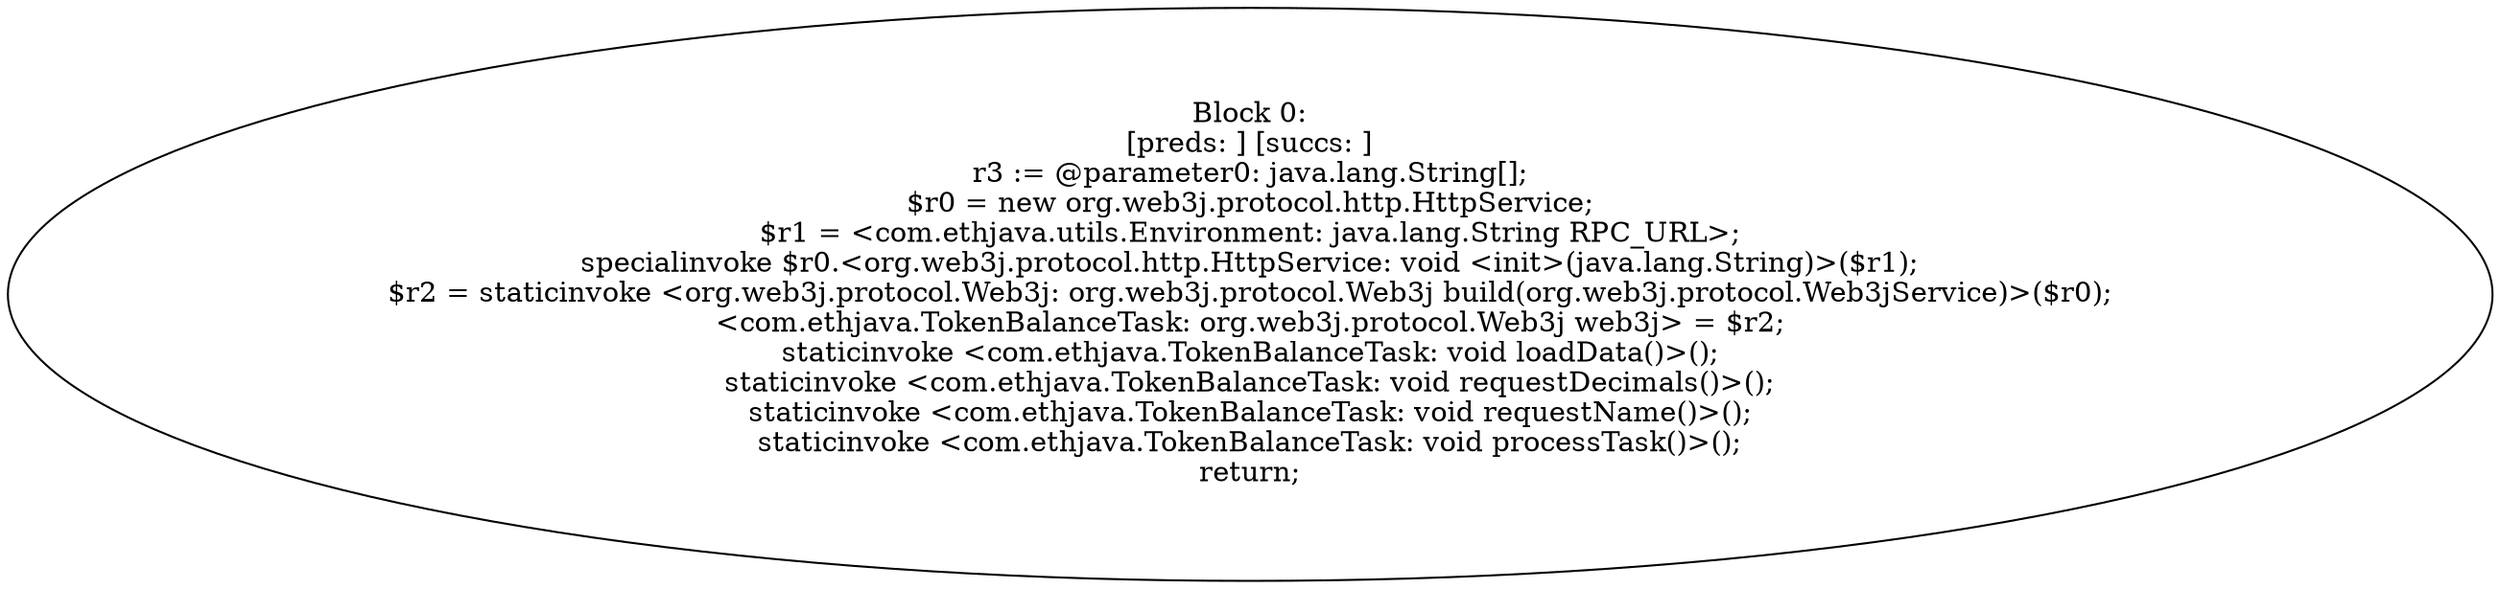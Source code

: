 digraph "unitGraph" {
    "Block 0:
[preds: ] [succs: ]
r3 := @parameter0: java.lang.String[];
$r0 = new org.web3j.protocol.http.HttpService;
$r1 = <com.ethjava.utils.Environment: java.lang.String RPC_URL>;
specialinvoke $r0.<org.web3j.protocol.http.HttpService: void <init>(java.lang.String)>($r1);
$r2 = staticinvoke <org.web3j.protocol.Web3j: org.web3j.protocol.Web3j build(org.web3j.protocol.Web3jService)>($r0);
<com.ethjava.TokenBalanceTask: org.web3j.protocol.Web3j web3j> = $r2;
staticinvoke <com.ethjava.TokenBalanceTask: void loadData()>();
staticinvoke <com.ethjava.TokenBalanceTask: void requestDecimals()>();
staticinvoke <com.ethjava.TokenBalanceTask: void requestName()>();
staticinvoke <com.ethjava.TokenBalanceTask: void processTask()>();
return;
"
}
